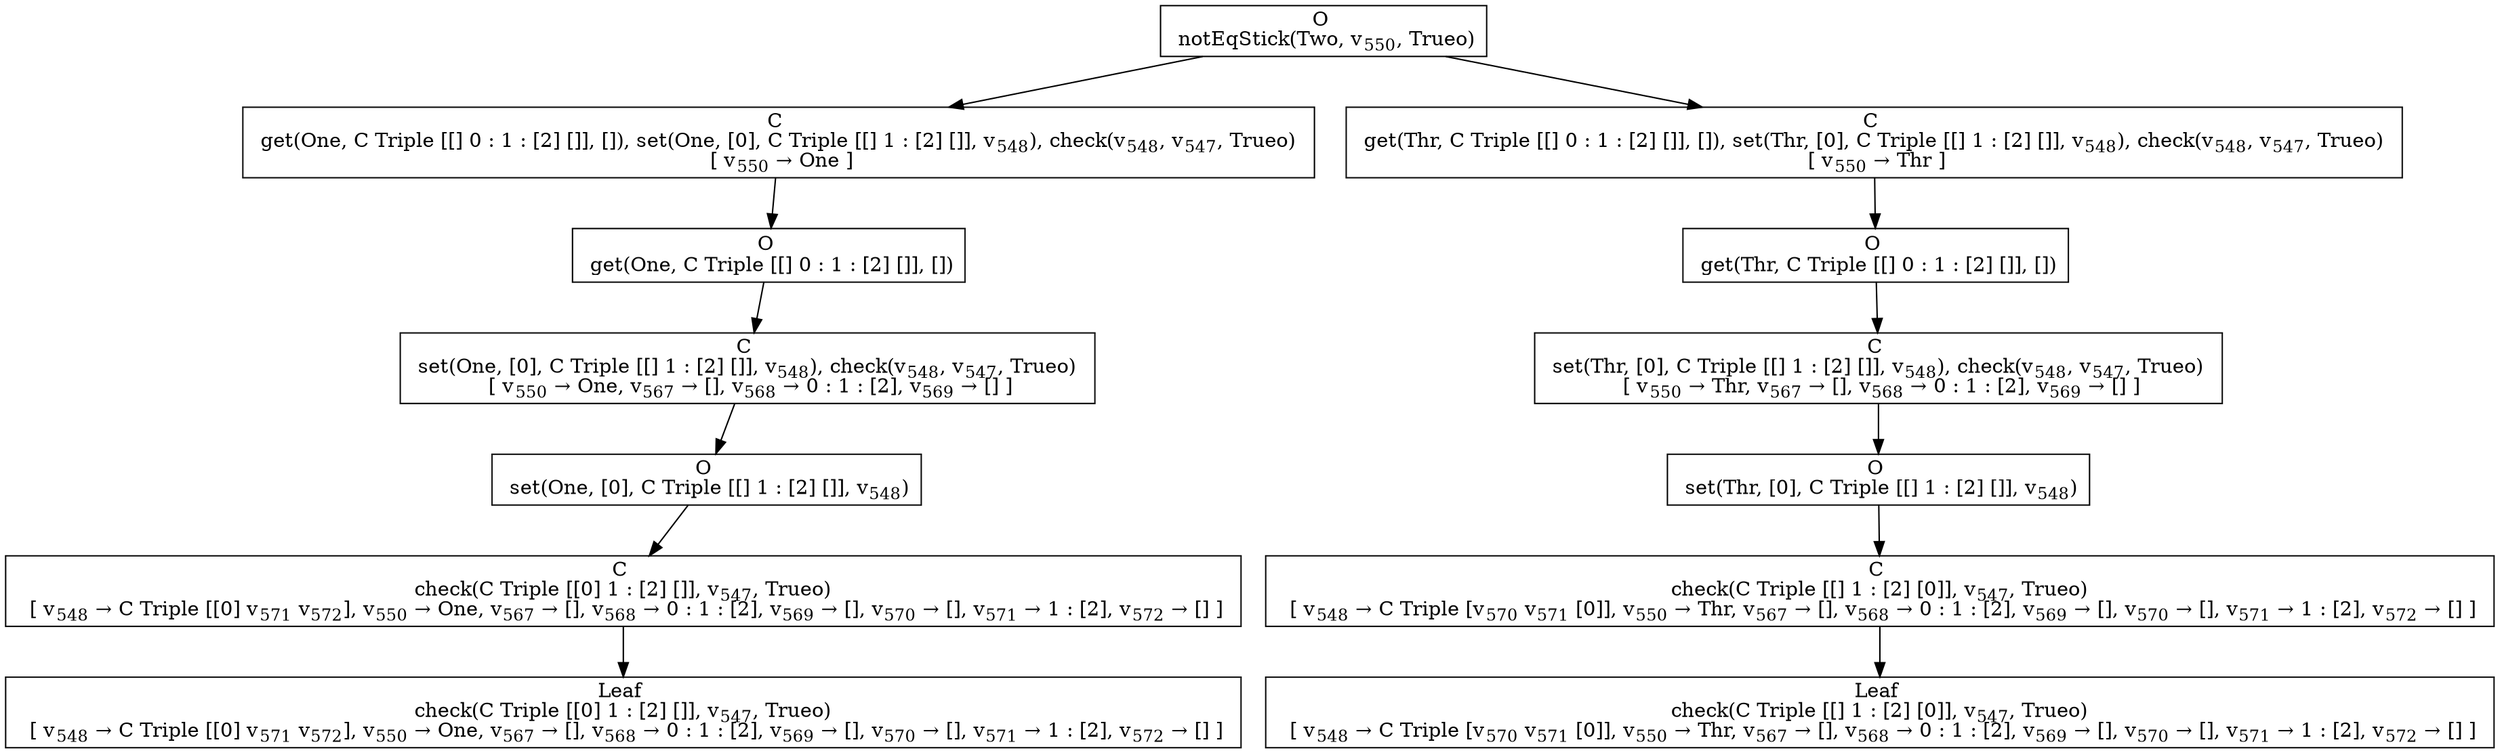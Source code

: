 digraph {
    graph [rankdir=TB
          ,bgcolor=transparent];
    node [shape=box
         ,fillcolor=white
         ,style=filled];
    0 [label=<O <BR/> notEqStick(Two, v<SUB>550</SUB>, Trueo)>];
    1 [label=<C <BR/> get(One, C Triple [[] 0 : 1 : [2] []], []), set(One, [0], C Triple [[] 1 : [2] []], v<SUB>548</SUB>), check(v<SUB>548</SUB>, v<SUB>547</SUB>, Trueo) <BR/>  [ v<SUB>550</SUB> &rarr; One ] >];
    2 [label=<C <BR/> get(Thr, C Triple [[] 0 : 1 : [2] []], []), set(Thr, [0], C Triple [[] 1 : [2] []], v<SUB>548</SUB>), check(v<SUB>548</SUB>, v<SUB>547</SUB>, Trueo) <BR/>  [ v<SUB>550</SUB> &rarr; Thr ] >];
    3 [label=<O <BR/> get(One, C Triple [[] 0 : 1 : [2] []], [])>];
    4 [label=<C <BR/> set(One, [0], C Triple [[] 1 : [2] []], v<SUB>548</SUB>), check(v<SUB>548</SUB>, v<SUB>547</SUB>, Trueo) <BR/>  [ v<SUB>550</SUB> &rarr; One, v<SUB>567</SUB> &rarr; [], v<SUB>568</SUB> &rarr; 0 : 1 : [2], v<SUB>569</SUB> &rarr; [] ] >];
    5 [label=<O <BR/> set(One, [0], C Triple [[] 1 : [2] []], v<SUB>548</SUB>)>];
    6 [label=<C <BR/> check(C Triple [[0] 1 : [2] []], v<SUB>547</SUB>, Trueo) <BR/>  [ v<SUB>548</SUB> &rarr; C Triple [[0] v<SUB>571</SUB> v<SUB>572</SUB>], v<SUB>550</SUB> &rarr; One, v<SUB>567</SUB> &rarr; [], v<SUB>568</SUB> &rarr; 0 : 1 : [2], v<SUB>569</SUB> &rarr; [], v<SUB>570</SUB> &rarr; [], v<SUB>571</SUB> &rarr; 1 : [2], v<SUB>572</SUB> &rarr; [] ] >];
    7 [label=<Leaf <BR/> check(C Triple [[0] 1 : [2] []], v<SUB>547</SUB>, Trueo) <BR/>  [ v<SUB>548</SUB> &rarr; C Triple [[0] v<SUB>571</SUB> v<SUB>572</SUB>], v<SUB>550</SUB> &rarr; One, v<SUB>567</SUB> &rarr; [], v<SUB>568</SUB> &rarr; 0 : 1 : [2], v<SUB>569</SUB> &rarr; [], v<SUB>570</SUB> &rarr; [], v<SUB>571</SUB> &rarr; 1 : [2], v<SUB>572</SUB> &rarr; [] ] >];
    8 [label=<O <BR/> get(Thr, C Triple [[] 0 : 1 : [2] []], [])>];
    9 [label=<C <BR/> set(Thr, [0], C Triple [[] 1 : [2] []], v<SUB>548</SUB>), check(v<SUB>548</SUB>, v<SUB>547</SUB>, Trueo) <BR/>  [ v<SUB>550</SUB> &rarr; Thr, v<SUB>567</SUB> &rarr; [], v<SUB>568</SUB> &rarr; 0 : 1 : [2], v<SUB>569</SUB> &rarr; [] ] >];
    10 [label=<O <BR/> set(Thr, [0], C Triple [[] 1 : [2] []], v<SUB>548</SUB>)>];
    11 [label=<C <BR/> check(C Triple [[] 1 : [2] [0]], v<SUB>547</SUB>, Trueo) <BR/>  [ v<SUB>548</SUB> &rarr; C Triple [v<SUB>570</SUB> v<SUB>571</SUB> [0]], v<SUB>550</SUB> &rarr; Thr, v<SUB>567</SUB> &rarr; [], v<SUB>568</SUB> &rarr; 0 : 1 : [2], v<SUB>569</SUB> &rarr; [], v<SUB>570</SUB> &rarr; [], v<SUB>571</SUB> &rarr; 1 : [2], v<SUB>572</SUB> &rarr; [] ] >];
    12 [label=<Leaf <BR/> check(C Triple [[] 1 : [2] [0]], v<SUB>547</SUB>, Trueo) <BR/>  [ v<SUB>548</SUB> &rarr; C Triple [v<SUB>570</SUB> v<SUB>571</SUB> [0]], v<SUB>550</SUB> &rarr; Thr, v<SUB>567</SUB> &rarr; [], v<SUB>568</SUB> &rarr; 0 : 1 : [2], v<SUB>569</SUB> &rarr; [], v<SUB>570</SUB> &rarr; [], v<SUB>571</SUB> &rarr; 1 : [2], v<SUB>572</SUB> &rarr; [] ] >];
    0 -> 1 [label=""];
    0 -> 2 [label=""];
    1 -> 3 [label=""];
    2 -> 8 [label=""];
    3 -> 4 [label=""];
    4 -> 5 [label=""];
    5 -> 6 [label=""];
    6 -> 7 [label=""];
    8 -> 9 [label=""];
    9 -> 10 [label=""];
    10 -> 11 [label=""];
    11 -> 12 [label=""];
}